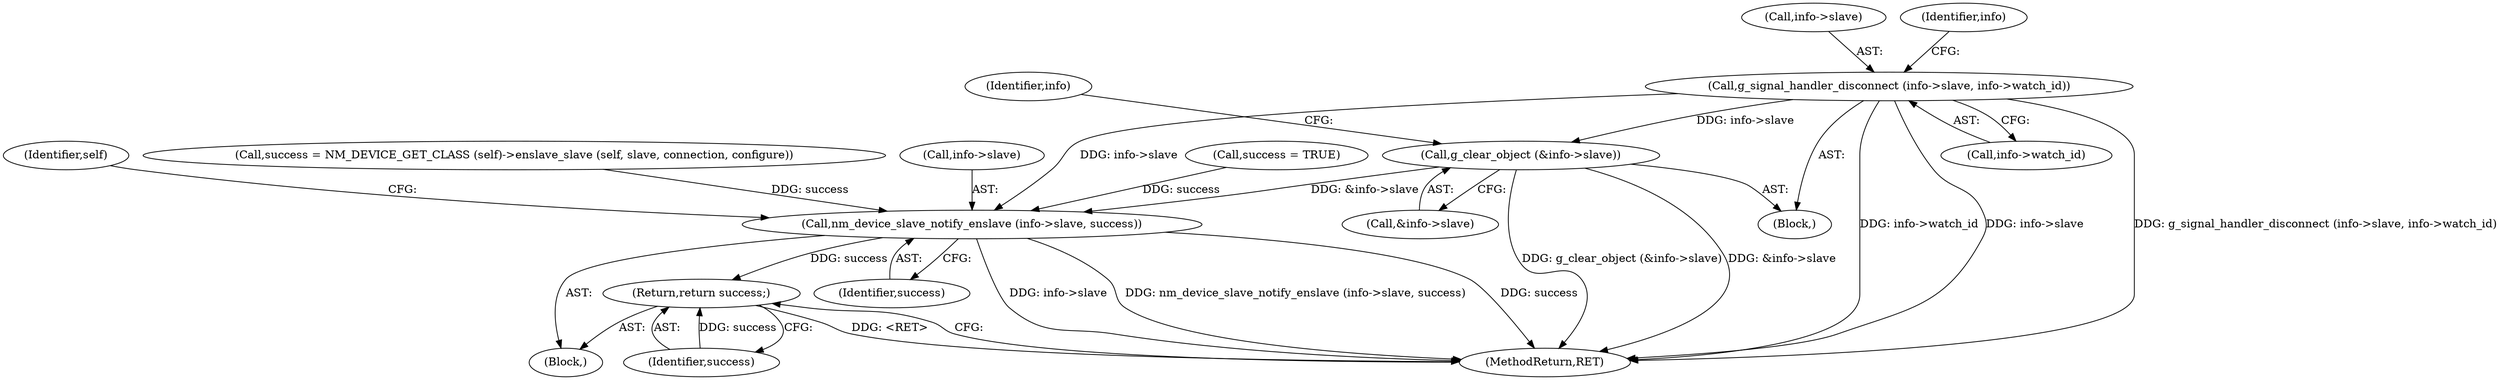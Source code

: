 digraph "0_NetworkManager_d5fc88e573fa58b93034b04d35a2454f5d28cad9@API" {
"1000939" [label="(Call,g_signal_handler_disconnect (info->slave, info->watch_id))"];
"1000946" [label="(Call,g_clear_object (&info->slave))"];
"1001032" [label="(Call,nm_device_slave_notify_enslave (info->slave, success))"];
"1001060" [label="(Return,return success;)"];
"1000939" [label="(Call,g_signal_handler_disconnect (info->slave, info->watch_id))"];
"1001032" [label="(Call,nm_device_slave_notify_enslave (info->slave, success))"];
"1001038" [label="(Identifier,self)"];
"1000943" [label="(Call,info->watch_id)"];
"1000940" [label="(Call,info->slave)"];
"1000946" [label="(Call,g_clear_object (&info->slave))"];
"1001020" [label="(Call,success = NM_DEVICE_GET_CLASS (self)->enslave_slave (self, slave, connection, configure))"];
"1001060" [label="(Return,return success;)"];
"1007368" [label="(MethodReturn,RET)"];
"1001033" [label="(Call,info->slave)"];
"1000959" [label="(Block,)"];
"1000949" [label="(Identifier,info)"];
"1000938" [label="(Block,)"];
"1000947" [label="(Call,&info->slave)"];
"1000952" [label="(Identifier,info)"];
"1001036" [label="(Identifier,success)"];
"1000998" [label="(Call,success = TRUE)"];
"1001061" [label="(Identifier,success)"];
"1000939" -> "1000938"  [label="AST: "];
"1000939" -> "1000943"  [label="CFG: "];
"1000940" -> "1000939"  [label="AST: "];
"1000943" -> "1000939"  [label="AST: "];
"1000949" -> "1000939"  [label="CFG: "];
"1000939" -> "1007368"  [label="DDG: g_signal_handler_disconnect (info->slave, info->watch_id)"];
"1000939" -> "1007368"  [label="DDG: info->watch_id"];
"1000939" -> "1007368"  [label="DDG: info->slave"];
"1000939" -> "1000946"  [label="DDG: info->slave"];
"1000939" -> "1001032"  [label="DDG: info->slave"];
"1000946" -> "1000938"  [label="AST: "];
"1000946" -> "1000947"  [label="CFG: "];
"1000947" -> "1000946"  [label="AST: "];
"1000952" -> "1000946"  [label="CFG: "];
"1000946" -> "1007368"  [label="DDG: g_clear_object (&info->slave)"];
"1000946" -> "1007368"  [label="DDG: &info->slave"];
"1000946" -> "1001032"  [label="DDG: &info->slave"];
"1001032" -> "1000959"  [label="AST: "];
"1001032" -> "1001036"  [label="CFG: "];
"1001033" -> "1001032"  [label="AST: "];
"1001036" -> "1001032"  [label="AST: "];
"1001038" -> "1001032"  [label="CFG: "];
"1001032" -> "1007368"  [label="DDG: success"];
"1001032" -> "1007368"  [label="DDG: info->slave"];
"1001032" -> "1007368"  [label="DDG: nm_device_slave_notify_enslave (info->slave, success)"];
"1000998" -> "1001032"  [label="DDG: success"];
"1001020" -> "1001032"  [label="DDG: success"];
"1001032" -> "1001060"  [label="DDG: success"];
"1001060" -> "1000959"  [label="AST: "];
"1001060" -> "1001061"  [label="CFG: "];
"1001061" -> "1001060"  [label="AST: "];
"1007368" -> "1001060"  [label="CFG: "];
"1001060" -> "1007368"  [label="DDG: <RET>"];
"1001061" -> "1001060"  [label="DDG: success"];
}
